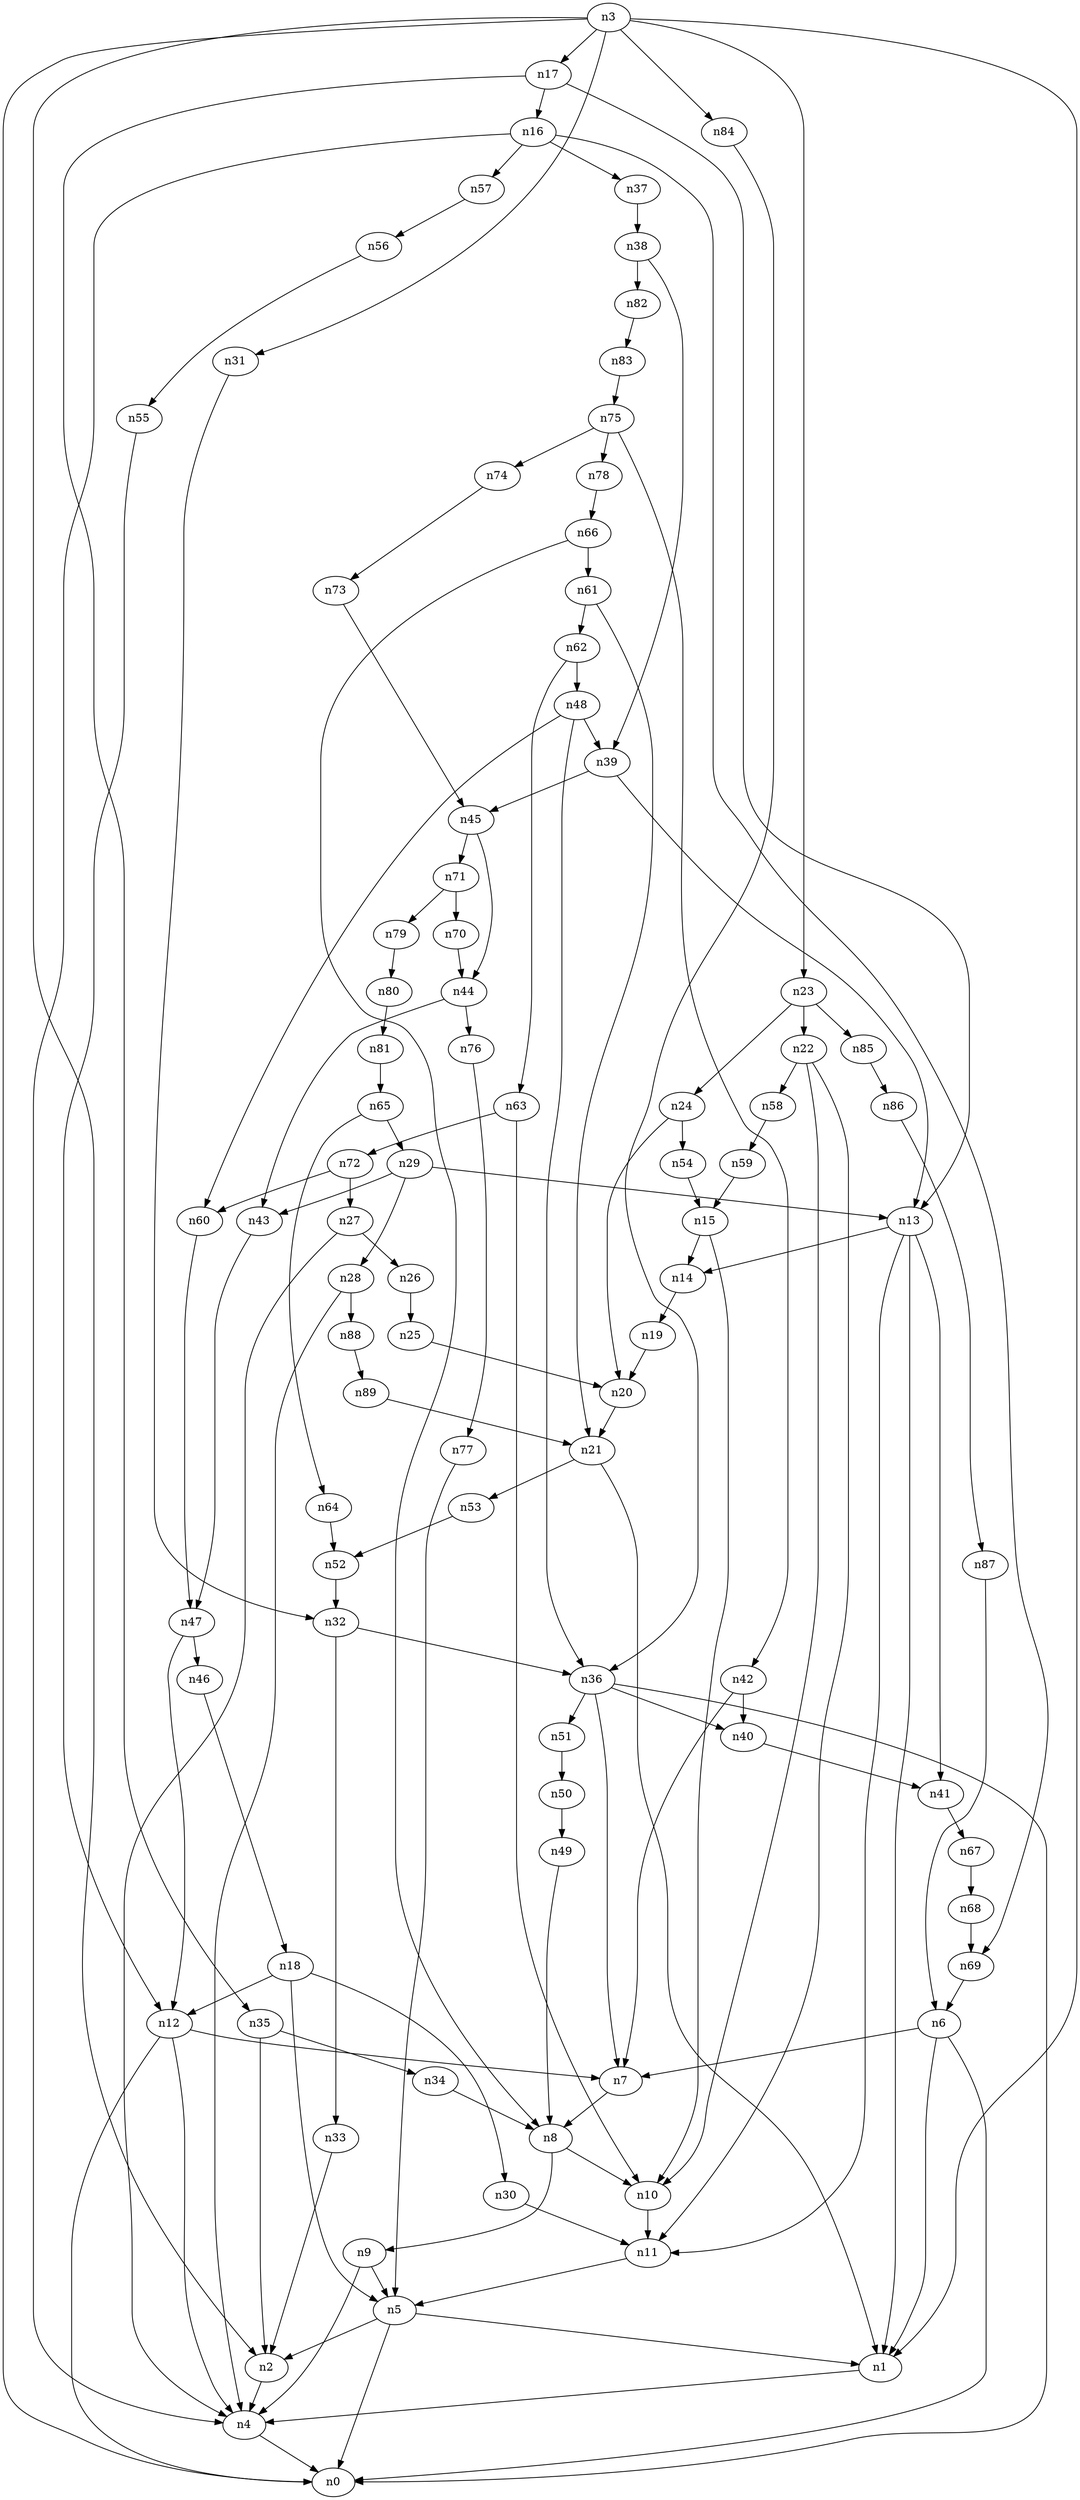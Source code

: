 digraph G {
	n1 -> n4	 [_graphml_id=e4];
	n2 -> n4	 [_graphml_id=e7];
	n3 -> n0	 [_graphml_id=e0];
	n3 -> n1	 [_graphml_id=e3];
	n3 -> n2	 [_graphml_id=e6];
	n3 -> n17	 [_graphml_id=e39];
	n3 -> n23	 [_graphml_id=e36];
	n3 -> n31	 [_graphml_id=e49];
	n3 -> n84	 [_graphml_id=e136];
	n4 -> n0	 [_graphml_id=e1];
	n5 -> n0	 [_graphml_id=e2];
	n5 -> n1	 [_graphml_id=e5];
	n5 -> n2	 [_graphml_id=e8];
	n6 -> n0	 [_graphml_id=e10];
	n6 -> n1	 [_graphml_id=e9];
	n6 -> n7	 [_graphml_id=e11];
	n7 -> n8	 [_graphml_id=e12];
	n8 -> n9	 [_graphml_id=e13];
	n8 -> n10	 [_graphml_id=e15];
	n9 -> n4	 [_graphml_id=e14];
	n9 -> n5	 [_graphml_id=e20];
	n10 -> n11	 [_graphml_id=e16];
	n11 -> n5	 [_graphml_id=e17];
	n12 -> n0	 [_graphml_id=e58];
	n12 -> n4	 [_graphml_id=e19];
	n12 -> n7	 [_graphml_id=e18];
	n13 -> n1	 [_graphml_id=e98];
	n13 -> n11	 [_graphml_id=e21];
	n13 -> n14	 [_graphml_id=e22];
	n13 -> n41	 [_graphml_id=e65];
	n14 -> n19	 [_graphml_id=e30];
	n15 -> n10	 [_graphml_id=e24];
	n15 -> n14	 [_graphml_id=e23];
	n16 -> n4	 [_graphml_id=e25];
	n16 -> n37	 [_graphml_id=e59];
	n16 -> n57	 [_graphml_id=e92];
	n16 -> n69	 [_graphml_id=e128];
	n17 -> n13	 [_graphml_id=e27];
	n17 -> n16	 [_graphml_id=e26];
	n17 -> n35	 [_graphml_id=e55];
	n18 -> n5	 [_graphml_id=e28];
	n18 -> n12	 [_graphml_id=e29];
	n18 -> n30	 [_graphml_id=e48];
	n19 -> n20	 [_graphml_id=e31];
	n20 -> n21	 [_graphml_id=e32];
	n21 -> n1	 [_graphml_id=e33];
	n21 -> n53	 [_graphml_id=e85];
	n22 -> n10	 [_graphml_id=e34];
	n22 -> n11	 [_graphml_id=e78];
	n22 -> n58	 [_graphml_id=e93];
	n23 -> n22	 [_graphml_id=e35];
	n23 -> n24	 [_graphml_id=e37];
	n23 -> n85	 [_graphml_id=e139];
	n24 -> n20	 [_graphml_id=e38];
	n24 -> n54	 [_graphml_id=e87];
	n25 -> n20	 [_graphml_id=e40];
	n26 -> n25	 [_graphml_id=e41];
	n27 -> n4	 [_graphml_id=e43];
	n27 -> n26	 [_graphml_id=e42];
	n28 -> n4	 [_graphml_id=e44];
	n28 -> n88	 [_graphml_id=e143];
	n29 -> n13	 [_graphml_id=e46];
	n29 -> n28	 [_graphml_id=e45];
	n29 -> n43	 [_graphml_id=e69];
	n30 -> n11	 [_graphml_id=e47];
	n31 -> n32	 [_graphml_id=e50];
	n32 -> n33	 [_graphml_id=e51];
	n32 -> n36	 [_graphml_id=e68];
	n33 -> n2	 [_graphml_id=e52];
	n34 -> n8	 [_graphml_id=e53];
	n35 -> n2	 [_graphml_id=e88];
	n35 -> n34	 [_graphml_id=e54];
	n36 -> n0	 [_graphml_id=e57];
	n36 -> n7	 [_graphml_id=e56];
	n36 -> n40	 [_graphml_id=e63];
	n36 -> n51	 [_graphml_id=e82];
	n37 -> n38	 [_graphml_id=e60];
	n38 -> n39	 [_graphml_id=e61];
	n38 -> n82	 [_graphml_id=e133];
	n39 -> n13	 [_graphml_id=e62];
	n39 -> n45	 [_graphml_id=e72];
	n40 -> n41	 [_graphml_id=e64];
	n41 -> n67	 [_graphml_id=e109];
	n42 -> n7	 [_graphml_id=e66];
	n42 -> n40	 [_graphml_id=e67];
	n43 -> n47	 [_graphml_id=e75];
	n44 -> n43	 [_graphml_id=e70];
	n44 -> n76	 [_graphml_id=e123];
	n45 -> n44	 [_graphml_id=e71];
	n45 -> n71	 [_graphml_id=e115];
	n46 -> n18	 [_graphml_id=e73];
	n47 -> n12	 [_graphml_id=e138];
	n47 -> n46	 [_graphml_id=e74];
	n48 -> n36	 [_graphml_id=e77];
	n48 -> n39	 [_graphml_id=e76];
	n48 -> n60	 [_graphml_id=e97];
	n49 -> n8	 [_graphml_id=e79];
	n50 -> n49	 [_graphml_id=e80];
	n51 -> n50	 [_graphml_id=e81];
	n52 -> n32	 [_graphml_id=e83];
	n53 -> n52	 [_graphml_id=e84];
	n54 -> n15	 [_graphml_id=e86];
	n55 -> n12	 [_graphml_id=e89];
	n56 -> n55	 [_graphml_id=e90];
	n57 -> n56	 [_graphml_id=e91];
	n58 -> n59	 [_graphml_id=e94];
	n59 -> n15	 [_graphml_id=e95];
	n60 -> n47	 [_graphml_id=e96];
	n61 -> n21	 [_graphml_id=e99];
	n61 -> n62	 [_graphml_id=e100];
	n62 -> n48	 [_graphml_id=e108];
	n62 -> n63	 [_graphml_id=e101];
	n63 -> n10	 [_graphml_id=e102];
	n63 -> n72	 [_graphml_id=e116];
	n64 -> n52	 [_graphml_id=e103];
	n65 -> n29	 [_graphml_id=e105];
	n65 -> n64	 [_graphml_id=e104];
	n66 -> n8	 [_graphml_id=e107];
	n66 -> n61	 [_graphml_id=e106];
	n67 -> n68	 [_graphml_id=e110];
	n68 -> n69	 [_graphml_id=e111];
	n69 -> n6	 [_graphml_id=e112];
	n70 -> n44	 [_graphml_id=e113];
	n71 -> n70	 [_graphml_id=e114];
	n71 -> n79	 [_graphml_id=e129];
	n72 -> n27	 [_graphml_id=e118];
	n72 -> n60	 [_graphml_id=e117];
	n73 -> n45	 [_graphml_id=e119];
	n74 -> n73	 [_graphml_id=e120];
	n75 -> n42	 [_graphml_id=e122];
	n75 -> n74	 [_graphml_id=e121];
	n75 -> n78	 [_graphml_id=e126];
	n76 -> n77	 [_graphml_id=e124];
	n77 -> n5	 [_graphml_id=e125];
	n78 -> n66	 [_graphml_id=e127];
	n79 -> n80	 [_graphml_id=e130];
	n80 -> n81	 [_graphml_id=e131];
	n81 -> n65	 [_graphml_id=e132];
	n82 -> n83	 [_graphml_id=e134];
	n83 -> n75	 [_graphml_id=e135];
	n84 -> n36	 [_graphml_id=e137];
	n85 -> n86	 [_graphml_id=e140];
	n86 -> n87	 [_graphml_id=e141];
	n87 -> n6	 [_graphml_id=e142];
	n88 -> n89	 [_graphml_id=e144];
	n89 -> n21	 [_graphml_id=e145];
}
